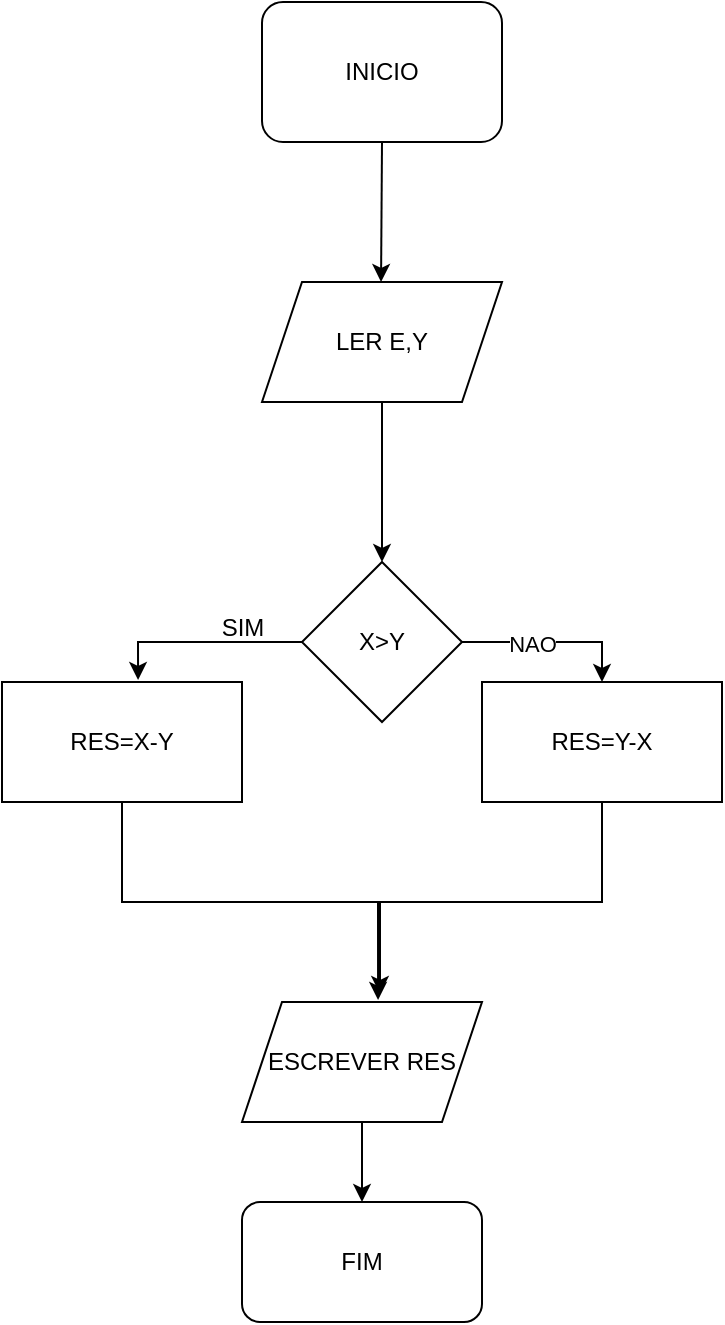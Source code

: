 <mxfile version="22.0.4" type="github">
  <diagram name="Página-1" id="zpyD-7xVZ65pW_wWEcL0">
    <mxGraphModel dx="1434" dy="790" grid="1" gridSize="10" guides="1" tooltips="1" connect="1" arrows="1" fold="1" page="1" pageScale="1" pageWidth="827" pageHeight="1169" math="0" shadow="0">
      <root>
        <mxCell id="0" />
        <mxCell id="1" parent="0" />
        <mxCell id="V_wM9LbllPdDiR-Z0FuP-1" value="INICIO" style="rounded=1;whiteSpace=wrap;html=1;" vertex="1" parent="1">
          <mxGeometry x="340" y="120" width="120" height="70" as="geometry" />
        </mxCell>
        <mxCell id="V_wM9LbllPdDiR-Z0FuP-2" value="" style="endArrow=classic;html=1;rounded=0;exitX=0.5;exitY=1;exitDx=0;exitDy=0;entryX=0.496;entryY=0;entryDx=0;entryDy=0;entryPerimeter=0;" edge="1" parent="1" source="V_wM9LbllPdDiR-Z0FuP-1" target="V_wM9LbllPdDiR-Z0FuP-3">
          <mxGeometry width="50" height="50" relative="1" as="geometry">
            <mxPoint x="400" y="200" as="sourcePoint" />
            <mxPoint x="399.5" y="250" as="targetPoint" />
          </mxGeometry>
        </mxCell>
        <mxCell id="V_wM9LbllPdDiR-Z0FuP-3" value="LER E,Y" style="shape=parallelogram;perimeter=parallelogramPerimeter;whiteSpace=wrap;html=1;fixedSize=1;" vertex="1" parent="1">
          <mxGeometry x="340" y="260" width="120" height="60" as="geometry" />
        </mxCell>
        <mxCell id="V_wM9LbllPdDiR-Z0FuP-7" value="" style="endArrow=classic;html=1;rounded=0;exitX=0.5;exitY=1;exitDx=0;exitDy=0;entryX=0.5;entryY=0;entryDx=0;entryDy=0;" edge="1" parent="1" source="V_wM9LbllPdDiR-Z0FuP-3" target="V_wM9LbllPdDiR-Z0FuP-10">
          <mxGeometry width="50" height="50" relative="1" as="geometry">
            <mxPoint x="364" y="400" as="sourcePoint" />
            <mxPoint x="400" y="380" as="targetPoint" />
          </mxGeometry>
        </mxCell>
        <mxCell id="V_wM9LbllPdDiR-Z0FuP-17" style="edgeStyle=orthogonalEdgeStyle;rounded=0;orthogonalLoop=1;jettySize=auto;html=1;exitX=1;exitY=0.5;exitDx=0;exitDy=0;entryX=0.5;entryY=0;entryDx=0;entryDy=0;" edge="1" parent="1" source="V_wM9LbllPdDiR-Z0FuP-10" target="V_wM9LbllPdDiR-Z0FuP-16">
          <mxGeometry relative="1" as="geometry" />
        </mxCell>
        <mxCell id="V_wM9LbllPdDiR-Z0FuP-30" value="NAO" style="edgeLabel;html=1;align=center;verticalAlign=middle;resizable=0;points=[];" vertex="1" connectable="0" parent="V_wM9LbllPdDiR-Z0FuP-17">
          <mxGeometry x="-0.222" y="-1" relative="1" as="geometry">
            <mxPoint as="offset" />
          </mxGeometry>
        </mxCell>
        <mxCell id="V_wM9LbllPdDiR-Z0FuP-10" value="X&amp;gt;Y" style="rhombus;whiteSpace=wrap;html=1;" vertex="1" parent="1">
          <mxGeometry x="360" y="400" width="80" height="80" as="geometry" />
        </mxCell>
        <mxCell id="V_wM9LbllPdDiR-Z0FuP-13" value="RES=X-Y" style="rounded=0;whiteSpace=wrap;html=1;" vertex="1" parent="1">
          <mxGeometry x="210" y="460" width="120" height="60" as="geometry" />
        </mxCell>
        <mxCell id="V_wM9LbllPdDiR-Z0FuP-15" style="edgeStyle=orthogonalEdgeStyle;rounded=0;orthogonalLoop=1;jettySize=auto;html=1;exitX=0;exitY=0.5;exitDx=0;exitDy=0;entryX=0.567;entryY=-0.017;entryDx=0;entryDy=0;entryPerimeter=0;" edge="1" parent="1" source="V_wM9LbllPdDiR-Z0FuP-10" target="V_wM9LbllPdDiR-Z0FuP-13">
          <mxGeometry relative="1" as="geometry" />
        </mxCell>
        <mxCell id="V_wM9LbllPdDiR-Z0FuP-16" value="RES=Y-X" style="rounded=0;whiteSpace=wrap;html=1;" vertex="1" parent="1">
          <mxGeometry x="450" y="460" width="120" height="60" as="geometry" />
        </mxCell>
        <mxCell id="V_wM9LbllPdDiR-Z0FuP-22" style="edgeStyle=orthogonalEdgeStyle;rounded=0;orthogonalLoop=1;jettySize=auto;html=1;exitX=0.5;exitY=1;exitDx=0;exitDy=0;" edge="1" parent="1" source="V_wM9LbllPdDiR-Z0FuP-18" target="V_wM9LbllPdDiR-Z0FuP-23">
          <mxGeometry relative="1" as="geometry">
            <mxPoint x="390" y="730" as="targetPoint" />
          </mxGeometry>
        </mxCell>
        <mxCell id="V_wM9LbllPdDiR-Z0FuP-18" value="ESCREVER RES" style="shape=parallelogram;perimeter=parallelogramPerimeter;whiteSpace=wrap;html=1;fixedSize=1;" vertex="1" parent="1">
          <mxGeometry x="330" y="620" width="120" height="60" as="geometry" />
        </mxCell>
        <mxCell id="V_wM9LbllPdDiR-Z0FuP-19" style="edgeStyle=orthogonalEdgeStyle;rounded=0;orthogonalLoop=1;jettySize=auto;html=1;exitX=0.5;exitY=1;exitDx=0;exitDy=0;entryX=0.567;entryY=-0.017;entryDx=0;entryDy=0;entryPerimeter=0;" edge="1" parent="1" source="V_wM9LbllPdDiR-Z0FuP-13" target="V_wM9LbllPdDiR-Z0FuP-18">
          <mxGeometry relative="1" as="geometry" />
        </mxCell>
        <mxCell id="V_wM9LbllPdDiR-Z0FuP-21" style="edgeStyle=orthogonalEdgeStyle;rounded=0;orthogonalLoop=1;jettySize=auto;html=1;exitX=0.5;exitY=1;exitDx=0;exitDy=0;entryX=0.575;entryY=-0.067;entryDx=0;entryDy=0;entryPerimeter=0;" edge="1" parent="1" source="V_wM9LbllPdDiR-Z0FuP-16" target="V_wM9LbllPdDiR-Z0FuP-18">
          <mxGeometry relative="1" as="geometry" />
        </mxCell>
        <mxCell id="V_wM9LbllPdDiR-Z0FuP-23" value="FIM" style="rounded=1;whiteSpace=wrap;html=1;" vertex="1" parent="1">
          <mxGeometry x="330" y="720" width="120" height="60" as="geometry" />
        </mxCell>
        <mxCell id="V_wM9LbllPdDiR-Z0FuP-29" value="SIM" style="text;html=1;align=center;verticalAlign=middle;resizable=0;points=[];autosize=1;strokeColor=none;fillColor=none;" vertex="1" parent="1">
          <mxGeometry x="310" y="418" width="40" height="30" as="geometry" />
        </mxCell>
      </root>
    </mxGraphModel>
  </diagram>
</mxfile>
